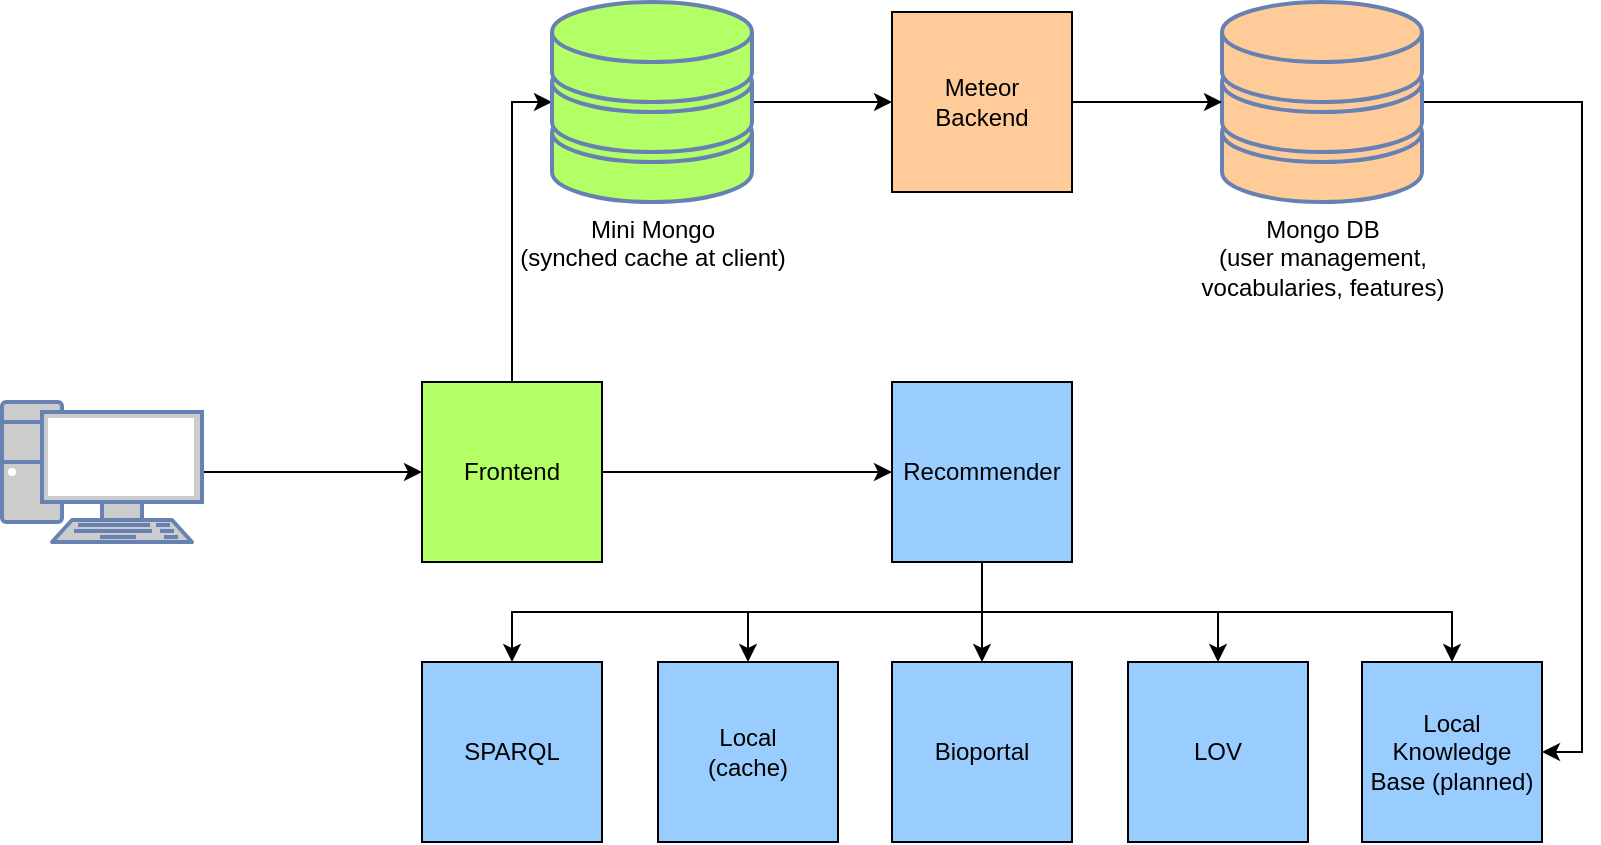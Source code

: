 <mxfile compressed="true" version="14.6.13" type="device"><diagram name="Page-1" id="bfe91b75-5d2c-26a0-9c1d-138518896778"><mxGraphModel dx="228" dy="968" grid="1" gridSize="10" guides="1" tooltips="1" connect="1" arrows="1" fold="1" page="1" pageScale="1" pageWidth="1100" pageHeight="850" background="#ffffff" math="0" shadow="0"><root><mxCell id="0"/><mxCell id="1" parent="0"/><mxCell id="GL043Tc0WYx60EWpxutw-27" style="edgeStyle=orthogonalEdgeStyle;rounded=0;orthogonalLoop=1;jettySize=auto;html=1;exitX=1;exitY=0.5;exitDx=0;exitDy=0;exitPerimeter=0;" edge="1" parent="1" source="7c3789c024ecab99-1" target="GL043Tc0WYx60EWpxutw-2"><mxGeometry relative="1" as="geometry"/></mxCell><mxCell id="7c3789c024ecab99-1" value="" style="fontColor=#0066CC;verticalAlign=top;verticalLabelPosition=bottom;labelPosition=center;align=center;html=1;fillColor=#CCCCCC;strokeColor=#6881B3;gradientColor=none;gradientDirection=north;strokeWidth=2;shape=mxgraph.networks.pc;rounded=0;shadow=0;comic=0;" parent="1" vertex="1"><mxGeometry x="1270.0" y="580" width="100" height="70" as="geometry"/></mxCell><mxCell id="GL043Tc0WYx60EWpxutw-31" style="edgeStyle=orthogonalEdgeStyle;rounded=0;orthogonalLoop=1;jettySize=auto;html=1;exitX=1;exitY=0.5;exitDx=0;exitDy=0;exitPerimeter=0;entryX=1;entryY=0.5;entryDx=0;entryDy=0;" edge="1" parent="1" source="7c3789c024ecab99-57" target="GL043Tc0WYx60EWpxutw-12"><mxGeometry relative="1" as="geometry"/></mxCell><mxCell id="7c3789c024ecab99-57" value="Mongo DB&lt;br&gt;(user management, &lt;br&gt;vocabularies, features)" style="verticalAlign=top;verticalLabelPosition=bottom;labelPosition=center;align=center;html=1;fillColor=#FFCC99;strokeColor=#6881B3;gradientColor=none;gradientDirection=north;strokeWidth=2;shape=mxgraph.networks.storage;rounded=0;shadow=0;comic=0;" parent="1" vertex="1"><mxGeometry x="1880" y="380" width="100" height="100" as="geometry"/></mxCell><mxCell id="GL043Tc0WYx60EWpxutw-28" style="edgeStyle=orthogonalEdgeStyle;rounded=0;orthogonalLoop=1;jettySize=auto;html=1;exitX=0.5;exitY=0;exitDx=0;exitDy=0;entryX=0;entryY=0.5;entryDx=0;entryDy=0;entryPerimeter=0;" edge="1" parent="1" source="GL043Tc0WYx60EWpxutw-2" target="GL043Tc0WYx60EWpxutw-3"><mxGeometry relative="1" as="geometry"/></mxCell><mxCell id="GL043Tc0WYx60EWpxutw-32" style="edgeStyle=orthogonalEdgeStyle;rounded=0;orthogonalLoop=1;jettySize=auto;html=1;exitX=1;exitY=0.5;exitDx=0;exitDy=0;" edge="1" parent="1" source="GL043Tc0WYx60EWpxutw-2" target="GL043Tc0WYx60EWpxutw-7"><mxGeometry relative="1" as="geometry"/></mxCell><mxCell id="GL043Tc0WYx60EWpxutw-2" value="Frontend" style="whiteSpace=wrap;html=1;aspect=fixed;fillColor=#B3FF66;" vertex="1" parent="1"><mxGeometry x="1480" y="570" width="90" height="90" as="geometry"/></mxCell><mxCell id="GL043Tc0WYx60EWpxutw-29" style="edgeStyle=orthogonalEdgeStyle;rounded=0;orthogonalLoop=1;jettySize=auto;html=1;exitX=1;exitY=0.5;exitDx=0;exitDy=0;exitPerimeter=0;entryX=0;entryY=0.5;entryDx=0;entryDy=0;" edge="1" parent="1" source="GL043Tc0WYx60EWpxutw-3" target="GL043Tc0WYx60EWpxutw-4"><mxGeometry relative="1" as="geometry"/></mxCell><mxCell id="GL043Tc0WYx60EWpxutw-3" value="Mini Mongo&lt;br&gt;(synched cache at client)" style="verticalAlign=top;verticalLabelPosition=bottom;labelPosition=center;align=center;html=1;fillColor=#B3FF66;strokeColor=#6881B3;gradientColor=none;gradientDirection=north;strokeWidth=2;shape=mxgraph.networks.storage;rounded=0;shadow=0;comic=0;" vertex="1" parent="1"><mxGeometry x="1545" y="380" width="100" height="100" as="geometry"/></mxCell><mxCell id="GL043Tc0WYx60EWpxutw-30" style="edgeStyle=orthogonalEdgeStyle;rounded=0;orthogonalLoop=1;jettySize=auto;html=1;exitX=1;exitY=0.5;exitDx=0;exitDy=0;entryX=0;entryY=0.5;entryDx=0;entryDy=0;entryPerimeter=0;" edge="1" parent="1" source="GL043Tc0WYx60EWpxutw-4" target="7c3789c024ecab99-57"><mxGeometry relative="1" as="geometry"/></mxCell><mxCell id="GL043Tc0WYx60EWpxutw-4" value="Meteor&lt;br&gt;Backend" style="whiteSpace=wrap;html=1;aspect=fixed;fillColor=#FFCC99;" vertex="1" parent="1"><mxGeometry x="1715" y="385" width="90" height="90" as="geometry"/></mxCell><mxCell id="GL043Tc0WYx60EWpxutw-33" style="edgeStyle=orthogonalEdgeStyle;rounded=0;orthogonalLoop=1;jettySize=auto;html=1;exitX=0.5;exitY=1;exitDx=0;exitDy=0;entryX=0.5;entryY=0;entryDx=0;entryDy=0;" edge="1" parent="1" source="GL043Tc0WYx60EWpxutw-7" target="GL043Tc0WYx60EWpxutw-8"><mxGeometry relative="1" as="geometry"/></mxCell><mxCell id="GL043Tc0WYx60EWpxutw-34" style="edgeStyle=orthogonalEdgeStyle;rounded=0;orthogonalLoop=1;jettySize=auto;html=1;exitX=0.5;exitY=1;exitDx=0;exitDy=0;" edge="1" parent="1" source="GL043Tc0WYx60EWpxutw-7" target="GL043Tc0WYx60EWpxutw-9"><mxGeometry relative="1" as="geometry"/></mxCell><mxCell id="GL043Tc0WYx60EWpxutw-35" style="edgeStyle=orthogonalEdgeStyle;rounded=0;orthogonalLoop=1;jettySize=auto;html=1;exitX=0.5;exitY=1;exitDx=0;exitDy=0;entryX=0.5;entryY=0;entryDx=0;entryDy=0;" edge="1" parent="1" source="GL043Tc0WYx60EWpxutw-7" target="GL043Tc0WYx60EWpxutw-10"><mxGeometry relative="1" as="geometry"/></mxCell><mxCell id="GL043Tc0WYx60EWpxutw-36" style="edgeStyle=orthogonalEdgeStyle;rounded=0;orthogonalLoop=1;jettySize=auto;html=1;exitX=0.5;exitY=1;exitDx=0;exitDy=0;entryX=0.5;entryY=0;entryDx=0;entryDy=0;" edge="1" parent="1" source="GL043Tc0WYx60EWpxutw-7" target="GL043Tc0WYx60EWpxutw-11"><mxGeometry relative="1" as="geometry"/></mxCell><mxCell id="GL043Tc0WYx60EWpxutw-37" style="edgeStyle=orthogonalEdgeStyle;rounded=0;orthogonalLoop=1;jettySize=auto;html=1;exitX=0.5;exitY=1;exitDx=0;exitDy=0;entryX=0.5;entryY=0;entryDx=0;entryDy=0;" edge="1" parent="1" source="GL043Tc0WYx60EWpxutw-7" target="GL043Tc0WYx60EWpxutw-12"><mxGeometry relative="1" as="geometry"/></mxCell><mxCell id="GL043Tc0WYx60EWpxutw-7" value="Recommender" style="whiteSpace=wrap;html=1;aspect=fixed;fillColor=#99CCFF;" vertex="1" parent="1"><mxGeometry x="1715" y="570" width="90" height="90" as="geometry"/></mxCell><mxCell id="GL043Tc0WYx60EWpxutw-8" value="SPARQL" style="whiteSpace=wrap;html=1;aspect=fixed;fillColor=#99CCFF;" vertex="1" parent="1"><mxGeometry x="1480" y="710" width="90" height="90" as="geometry"/></mxCell><mxCell id="GL043Tc0WYx60EWpxutw-9" value="Local&lt;br&gt;(cache)" style="whiteSpace=wrap;html=1;aspect=fixed;fillColor=#99CCFF;" vertex="1" parent="1"><mxGeometry x="1598" y="710" width="90" height="90" as="geometry"/></mxCell><mxCell id="GL043Tc0WYx60EWpxutw-10" value="Bioportal" style="whiteSpace=wrap;html=1;aspect=fixed;fillColor=#99CCFF;" vertex="1" parent="1"><mxGeometry x="1715" y="710" width="90" height="90" as="geometry"/></mxCell><mxCell id="GL043Tc0WYx60EWpxutw-11" value="LOV" style="whiteSpace=wrap;html=1;aspect=fixed;fillColor=#99CCFF;" vertex="1" parent="1"><mxGeometry x="1833" y="710" width="90" height="90" as="geometry"/></mxCell><mxCell id="GL043Tc0WYx60EWpxutw-12" value="Local Knowledge Base (planned)" style="whiteSpace=wrap;html=1;aspect=fixed;fillColor=#99CCFF;" vertex="1" parent="1"><mxGeometry x="1950" y="710" width="90" height="90" as="geometry"/></mxCell></root></mxGraphModel></diagram></mxfile>